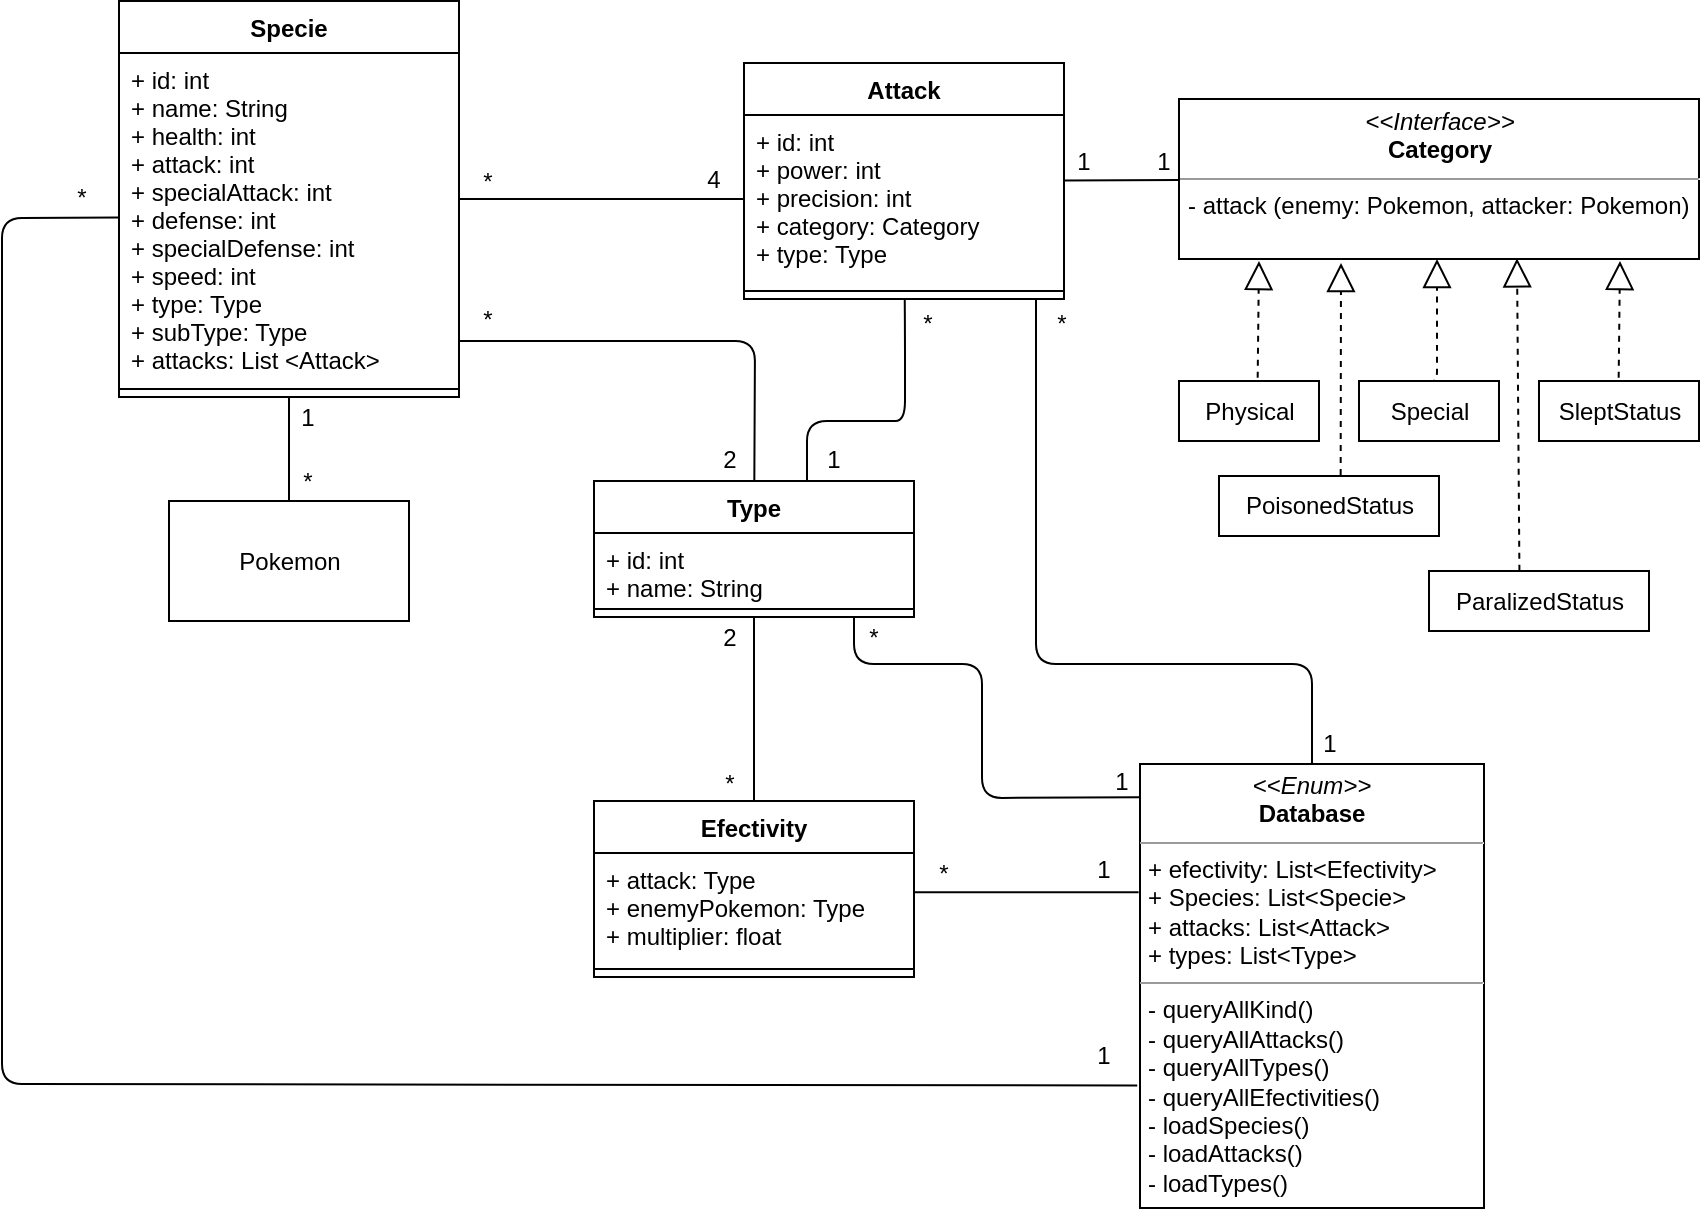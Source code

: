 <mxfile version="10.6.7" type="google"><diagram id="HZjdnhODfuTNEjDVAuMd" name="Page-1"><mxGraphModel dx="799" dy="531" grid="1" gridSize="10" guides="1" tooltips="1" connect="1" arrows="1" fold="1" page="1" pageScale="1" pageWidth="1169" pageHeight="827" background="none" math="0" shadow="0"><root><mxCell id="0"/><mxCell id="1" parent="0"/><mxCell id="E0y0LK3Rk-fYf2qM-ZS4-1" value="Specie" style="swimlane;fontStyle=1;align=center;verticalAlign=top;childLayout=stackLayout;horizontal=1;startSize=26;horizontalStack=0;resizeParent=1;resizeParentMax=0;resizeLast=0;collapsible=1;marginBottom=0;" vertex="1" parent="1"><mxGeometry x="188.5" y="98.5" width="170" height="198" as="geometry"/></mxCell><mxCell id="E0y0LK3Rk-fYf2qM-ZS4-2" value="+ id: int&#10;+ name: String&#10;+ health: int&#10;+ attack: int&#10;+ specialAttack: int&#10;+ defense: int&#10;+ specialDefense: int&#10;+ speed: int&#10;+ type: Type&#10;+ subType: Type&#10;+ attacks: List &lt;Attack&gt;&#10;" style="text;strokeColor=none;fillColor=none;align=left;verticalAlign=top;spacingLeft=4;spacingRight=4;overflow=hidden;rotatable=0;points=[[0,0.5],[1,0.5]];portConstraint=eastwest;" vertex="1" parent="E0y0LK3Rk-fYf2qM-ZS4-1"><mxGeometry y="26" width="170" height="164" as="geometry"/></mxCell><mxCell id="E0y0LK3Rk-fYf2qM-ZS4-3" value="" style="line;strokeWidth=1;fillColor=none;align=left;verticalAlign=middle;spacingTop=-1;spacingLeft=3;spacingRight=3;rotatable=0;labelPosition=right;points=[];portConstraint=eastwest;" vertex="1" parent="E0y0LK3Rk-fYf2qM-ZS4-1"><mxGeometry y="190" width="170" height="8" as="geometry"/></mxCell><mxCell id="E0y0LK3Rk-fYf2qM-ZS4-5" value="Pokemon" style="rounded=0;whiteSpace=wrap;html=1;" vertex="1" parent="1"><mxGeometry x="213.5" y="348.5" width="120" height="60" as="geometry"/></mxCell><mxCell id="E0y0LK3Rk-fYf2qM-ZS4-6" value="Attack" style="swimlane;fontStyle=1;align=center;verticalAlign=top;childLayout=stackLayout;horizontal=1;startSize=26;horizontalStack=0;resizeParent=1;resizeParentMax=0;resizeLast=0;collapsible=1;marginBottom=0;" vertex="1" parent="1"><mxGeometry x="501" y="129.5" width="160" height="118" as="geometry"/></mxCell><mxCell id="E0y0LK3Rk-fYf2qM-ZS4-7" value="+ id: int&#10;+ power: int&#10;+ precision: int&#10;+ category: Category&#10;+ type: Type&#10;" style="text;strokeColor=none;fillColor=none;align=left;verticalAlign=top;spacingLeft=4;spacingRight=4;overflow=hidden;rotatable=0;points=[[0,0.5],[1,0.5]];portConstraint=eastwest;" vertex="1" parent="E0y0LK3Rk-fYf2qM-ZS4-6"><mxGeometry y="26" width="160" height="84" as="geometry"/></mxCell><mxCell id="E0y0LK3Rk-fYf2qM-ZS4-8" value="" style="line;strokeWidth=1;fillColor=none;align=left;verticalAlign=middle;spacingTop=-1;spacingLeft=3;spacingRight=3;rotatable=0;labelPosition=right;points=[];portConstraint=eastwest;" vertex="1" parent="E0y0LK3Rk-fYf2qM-ZS4-6"><mxGeometry y="110" width="160" height="8" as="geometry"/></mxCell><mxCell id="E0y0LK3Rk-fYf2qM-ZS4-10" value="Type" style="swimlane;fontStyle=1;align=center;verticalAlign=top;childLayout=stackLayout;horizontal=1;startSize=26;horizontalStack=0;resizeParent=1;resizeParentMax=0;resizeLast=0;collapsible=1;marginBottom=0;" vertex="1" parent="1"><mxGeometry x="426" y="338.5" width="160" height="68" as="geometry"/></mxCell><mxCell id="E0y0LK3Rk-fYf2qM-ZS4-11" value="+ id: int&#10;+ name: String&#10;" style="text;strokeColor=none;fillColor=none;align=left;verticalAlign=top;spacingLeft=4;spacingRight=4;overflow=hidden;rotatable=0;points=[[0,0.5],[1,0.5]];portConstraint=eastwest;" vertex="1" parent="E0y0LK3Rk-fYf2qM-ZS4-10"><mxGeometry y="26" width="160" height="34" as="geometry"/></mxCell><mxCell id="E0y0LK3Rk-fYf2qM-ZS4-12" value="" style="line;strokeWidth=1;fillColor=none;align=left;verticalAlign=middle;spacingTop=-1;spacingLeft=3;spacingRight=3;rotatable=0;labelPosition=right;points=[];portConstraint=eastwest;" vertex="1" parent="E0y0LK3Rk-fYf2qM-ZS4-10"><mxGeometry y="60" width="160" height="8" as="geometry"/></mxCell><mxCell id="E0y0LK3Rk-fYf2qM-ZS4-14" value="Efectivity" style="swimlane;fontStyle=1;align=center;verticalAlign=top;childLayout=stackLayout;horizontal=1;startSize=26;horizontalStack=0;resizeParent=1;resizeParentMax=0;resizeLast=0;collapsible=1;marginBottom=0;" vertex="1" parent="1"><mxGeometry x="426" y="498.5" width="160" height="88" as="geometry"/></mxCell><mxCell id="E0y0LK3Rk-fYf2qM-ZS4-15" value="+ attack: Type&#10;+ enemyPokemon: Type&#10;+ multiplier: float&#10;" style="text;strokeColor=none;fillColor=none;align=left;verticalAlign=top;spacingLeft=4;spacingRight=4;overflow=hidden;rotatable=0;points=[[0,0.5],[1,0.5]];portConstraint=eastwest;" vertex="1" parent="E0y0LK3Rk-fYf2qM-ZS4-14"><mxGeometry y="26" width="160" height="54" as="geometry"/></mxCell><mxCell id="E0y0LK3Rk-fYf2qM-ZS4-16" value="" style="line;strokeWidth=1;fillColor=none;align=left;verticalAlign=middle;spacingTop=-1;spacingLeft=3;spacingRight=3;rotatable=0;labelPosition=right;points=[];portConstraint=eastwest;" vertex="1" parent="E0y0LK3Rk-fYf2qM-ZS4-14"><mxGeometry y="80" width="160" height="8" as="geometry"/></mxCell><mxCell id="E0y0LK3Rk-fYf2qM-ZS4-18" value="&lt;p style=&quot;margin: 0px ; margin-top: 4px ; text-align: center&quot;&gt;&lt;i&gt;&amp;lt;&amp;lt;Interface&amp;gt;&amp;gt;&lt;/i&gt;&lt;br&gt;&lt;b&gt;Category&lt;/b&gt;&lt;/p&gt;&lt;hr size=&quot;1&quot;&gt;&lt;p style=&quot;margin: 0px ; margin-left: 4px&quot;&gt;- attack (enemy: Pokemon, attacker: Pokemon)&lt;/p&gt;" style="verticalAlign=top;align=left;overflow=fill;fontSize=12;fontFamily=Helvetica;html=1;" vertex="1" parent="1"><mxGeometry x="718.5" y="147.5" width="260" height="80" as="geometry"/></mxCell><mxCell id="E0y0LK3Rk-fYf2qM-ZS4-19" value="Physical" style="rounded=0;whiteSpace=wrap;html=1;" vertex="1" parent="1"><mxGeometry x="718.5" y="288.5" width="70" height="30" as="geometry"/></mxCell><mxCell id="E0y0LK3Rk-fYf2qM-ZS4-20" value="Special" style="rounded=0;whiteSpace=wrap;html=1;" vertex="1" parent="1"><mxGeometry x="808.5" y="288.5" width="70" height="30" as="geometry"/></mxCell><mxCell id="E0y0LK3Rk-fYf2qM-ZS4-21" value="SleptStatus" style="rounded=0;whiteSpace=wrap;html=1;" vertex="1" parent="1"><mxGeometry x="898.5" y="288.5" width="80" height="30" as="geometry"/></mxCell><mxCell id="E0y0LK3Rk-fYf2qM-ZS4-22" value="PoisonedStatus" style="rounded=0;whiteSpace=wrap;html=1;" vertex="1" parent="1"><mxGeometry x="738.5" y="336" width="110" height="30" as="geometry"/></mxCell><mxCell id="E0y0LK3Rk-fYf2qM-ZS4-23" value="ParalizedStatus" style="rounded=0;whiteSpace=wrap;html=1;" vertex="1" parent="1"><mxGeometry x="843.5" y="383.5" width="110" height="30" as="geometry"/></mxCell><mxCell id="E0y0LK3Rk-fYf2qM-ZS4-24" value="&lt;p style=&quot;margin: 0px ; margin-top: 4px ; text-align: center&quot;&gt;&lt;i&gt;&amp;lt;&amp;lt;Enum&amp;gt;&amp;gt;&lt;/i&gt;&lt;br&gt;&lt;b&gt;Database&lt;/b&gt;&lt;/p&gt;&lt;hr size=&quot;1&quot;&gt;&lt;p style=&quot;margin: 0px ; margin-left: 4px&quot;&gt;+ efectivity: List&amp;lt;Efectivity&amp;gt;&lt;/p&gt;&lt;p style=&quot;margin: 0px ; margin-left: 4px&quot;&gt;+ Species: List&amp;lt;Specie&amp;gt;&lt;/p&gt;&lt;p style=&quot;margin: 0px ; margin-left: 4px&quot;&gt;+ attacks: List&amp;lt;Attack&amp;gt;&lt;/p&gt;&lt;p style=&quot;margin: 0px ; margin-left: 4px&quot;&gt;+ types: List&amp;lt;Type&amp;gt;&lt;/p&gt;&lt;hr size=&quot;1&quot;&gt;&lt;p style=&quot;margin: 0px ; margin-left: 4px&quot;&gt;- queryAllKind()&lt;/p&gt;&lt;p style=&quot;margin: 0px ; margin-left: 4px&quot;&gt;- queryAllAttacks()&lt;/p&gt;&lt;p style=&quot;margin: 0px ; margin-left: 4px&quot;&gt;- queryAllTypes()&lt;/p&gt;&lt;p style=&quot;margin: 0px ; margin-left: 4px&quot;&gt;- queryAllEfectivities()&lt;/p&gt;&lt;p style=&quot;margin: 0px ; margin-left: 4px&quot;&gt;- loadSpecies()&lt;/p&gt;&lt;p style=&quot;margin: 0px ; margin-left: 4px&quot;&gt;- loadAttacks()&lt;/p&gt;&lt;p style=&quot;margin: 0px ; margin-left: 4px&quot;&gt;- loadTypes()&lt;/p&gt;" style="verticalAlign=top;align=left;overflow=fill;fontSize=12;fontFamily=Helvetica;html=1;" vertex="1" parent="1"><mxGeometry x="699" y="480" width="172" height="222" as="geometry"/></mxCell><mxCell id="E0y0LK3Rk-fYf2qM-ZS4-28" value="" style="endArrow=none;html=1;exitX=0.5;exitY=0;exitDx=0;exitDy=0;entryX=0.5;entryY=1;entryDx=0;entryDy=0;" edge="1" parent="1" source="E0y0LK3Rk-fYf2qM-ZS4-5" target="E0y0LK3Rk-fYf2qM-ZS4-1"><mxGeometry width="50" height="50" relative="1" as="geometry"><mxPoint x="262.5" y="346.5" as="sourcePoint"/><mxPoint x="252.5" y="318.5" as="targetPoint"/></mxGeometry></mxCell><mxCell id="E0y0LK3Rk-fYf2qM-ZS4-29" value="1" style="text;html=1;strokeColor=none;fillColor=none;align=center;verticalAlign=middle;whiteSpace=wrap;rounded=0;" vertex="1" parent="1"><mxGeometry x="262.5" y="296.5" width="40" height="20" as="geometry"/></mxCell><mxCell id="E0y0LK3Rk-fYf2qM-ZS4-30" value="*" style="text;html=1;strokeColor=none;fillColor=none;align=center;verticalAlign=middle;whiteSpace=wrap;rounded=0;" vertex="1" parent="1"><mxGeometry x="262.5" y="328.5" width="40" height="20" as="geometry"/></mxCell><mxCell id="E0y0LK3Rk-fYf2qM-ZS4-31" value="" style="endArrow=none;html=1;entryX=0;entryY=0.5;entryDx=0;entryDy=0;" edge="1" parent="1" source="E0y0LK3Rk-fYf2qM-ZS4-1" target="E0y0LK3Rk-fYf2qM-ZS4-7"><mxGeometry width="50" height="50" relative="1" as="geometry"><mxPoint x="457" y="223.5" as="sourcePoint"/><mxPoint x="457" y="171.5" as="targetPoint"/></mxGeometry></mxCell><mxCell id="E0y0LK3Rk-fYf2qM-ZS4-32" value="4" style="text;html=1;strokeColor=none;fillColor=none;align=center;verticalAlign=middle;whiteSpace=wrap;rounded=0;" vertex="1" parent="1"><mxGeometry x="466" y="177.5" width="40" height="20" as="geometry"/></mxCell><mxCell id="E0y0LK3Rk-fYf2qM-ZS4-33" value="*" style="text;html=1;strokeColor=none;fillColor=none;align=center;verticalAlign=middle;whiteSpace=wrap;rounded=0;" vertex="1" parent="1"><mxGeometry x="352.5" y="178.5" width="40" height="20" as="geometry"/></mxCell><mxCell id="E0y0LK3Rk-fYf2qM-ZS4-34" value="" style="endArrow=none;html=1;" edge="1" parent="1" source="E0y0LK3Rk-fYf2qM-ZS4-10" target="E0y0LK3Rk-fYf2qM-ZS4-1"><mxGeometry width="50" height="50" relative="1" as="geometry"><mxPoint x="192.5" y="938.5" as="sourcePoint"/><mxPoint x="242.5" y="888.5" as="targetPoint"/><Array as="points"><mxPoint x="506.5" y="268.5"/><mxPoint x="432.5" y="268.5"/><mxPoint x="392.5" y="268.5"/><mxPoint x="358.5" y="268.5"/></Array></mxGeometry></mxCell><mxCell id="E0y0LK3Rk-fYf2qM-ZS4-35" value="*" style="text;html=1;strokeColor=none;fillColor=none;align=center;verticalAlign=middle;whiteSpace=wrap;rounded=0;" vertex="1" parent="1"><mxGeometry x="352.5" y="247.5" width="40" height="20" as="geometry"/></mxCell><mxCell id="E0y0LK3Rk-fYf2qM-ZS4-36" value="2" style="text;html=1;strokeColor=none;fillColor=none;align=center;verticalAlign=middle;whiteSpace=wrap;rounded=0;" vertex="1" parent="1"><mxGeometry x="474" y="317.5" width="40" height="20" as="geometry"/></mxCell><mxCell id="E0y0LK3Rk-fYf2qM-ZS4-37" value="" style="endArrow=none;html=1;" edge="1" parent="1" source="E0y0LK3Rk-fYf2qM-ZS4-10" target="E0y0LK3Rk-fYf2qM-ZS4-6"><mxGeometry width="50" height="50" relative="1" as="geometry"><mxPoint x="192.5" y="938.5" as="sourcePoint"/><mxPoint x="242.5" y="888.5" as="targetPoint"/><Array as="points"><mxPoint x="532.5" y="338.5"/><mxPoint x="532.5" y="308.5"/><mxPoint x="562.5" y="308.5"/><mxPoint x="581.5" y="308.5"/><mxPoint x="581.5" y="288.5"/><mxPoint x="581.5" y="268.5"/></Array></mxGeometry></mxCell><mxCell id="E0y0LK3Rk-fYf2qM-ZS4-38" value="*" style="text;html=1;strokeColor=none;fillColor=none;align=center;verticalAlign=middle;whiteSpace=wrap;rounded=0;" vertex="1" parent="1"><mxGeometry x="573" y="249.5" width="40" height="20" as="geometry"/></mxCell><mxCell id="E0y0LK3Rk-fYf2qM-ZS4-39" value="1" style="text;html=1;strokeColor=none;fillColor=none;align=center;verticalAlign=middle;whiteSpace=wrap;rounded=0;" vertex="1" parent="1"><mxGeometry x="525.5" y="317.5" width="40" height="20" as="geometry"/></mxCell><mxCell id="E0y0LK3Rk-fYf2qM-ZS4-40" value="" style="endArrow=none;html=1;" edge="1" parent="1" source="E0y0LK3Rk-fYf2qM-ZS4-6" target="E0y0LK3Rk-fYf2qM-ZS4-18"><mxGeometry width="50" height="50" relative="1" as="geometry"><mxPoint x="188.5" y="938.5" as="sourcePoint"/><mxPoint x="238.5" y="888.5" as="targetPoint"/></mxGeometry></mxCell><mxCell id="E0y0LK3Rk-fYf2qM-ZS4-43" value="" style="endArrow=block;dashed=1;endFill=0;endSize=12;html=1;exitX=0.5;exitY=0;exitDx=0;exitDy=0;" edge="1" parent="1" source="E0y0LK3Rk-fYf2qM-ZS4-20"><mxGeometry width="160" relative="1" as="geometry"><mxPoint x="188.5" y="888.5" as="sourcePoint"/><mxPoint x="847.5" y="227.5" as="targetPoint"/><Array as="points"><mxPoint x="847.5" y="288.5"/><mxPoint x="847.5" y="278.5"/><mxPoint x="847.5" y="248.5"/></Array></mxGeometry></mxCell><mxCell id="E0y0LK3Rk-fYf2qM-ZS4-47" value="" style="endArrow=block;dashed=1;endFill=0;endSize=12;html=1;exitX=0.411;exitY=-0.003;exitDx=0;exitDy=0;exitPerimeter=0;entryX=0.65;entryY=0.996;entryDx=0;entryDy=0;entryPerimeter=0;" edge="1" parent="1" source="E0y0LK3Rk-fYf2qM-ZS4-23" target="E0y0LK3Rk-fYf2qM-ZS4-18"><mxGeometry width="160" relative="1" as="geometry"><mxPoint x="813.5" y="350.5" as="sourcePoint"/><mxPoint x="973.5" y="350.5" as="targetPoint"/></mxGeometry></mxCell><mxCell id="E0y0LK3Rk-fYf2qM-ZS4-48" value="" style="endArrow=block;dashed=1;endFill=0;endSize=12;html=1;exitX=0.553;exitY=-0.016;exitDx=0;exitDy=0;exitPerimeter=0;" edge="1" parent="1" source="E0y0LK3Rk-fYf2qM-ZS4-22"><mxGeometry width="160" relative="1" as="geometry"><mxPoint x="799.5" y="328.5" as="sourcePoint"/><mxPoint x="799.5" y="229.5" as="targetPoint"/></mxGeometry></mxCell><mxCell id="E0y0LK3Rk-fYf2qM-ZS4-49" value="" style="endArrow=block;dashed=1;endFill=0;endSize=12;html=1;exitX=0.562;exitY=-0.056;exitDx=0;exitDy=0;exitPerimeter=0;" edge="1" parent="1" source="E0y0LK3Rk-fYf2qM-ZS4-19"><mxGeometry width="160" relative="1" as="geometry"><mxPoint x="809.167" y="345.5" as="sourcePoint"/><mxPoint x="758.5" y="228.5" as="targetPoint"/></mxGeometry></mxCell><mxCell id="E0y0LK3Rk-fYf2qM-ZS4-50" value="" style="endArrow=block;dashed=1;endFill=0;endSize=12;html=1;exitX=0.562;exitY=-0.056;exitDx=0;exitDy=0;exitPerimeter=0;" edge="1" parent="1"><mxGeometry width="160" relative="1" as="geometry"><mxPoint x="938.333" y="286.833" as="sourcePoint"/><mxPoint x="939" y="228.5" as="targetPoint"/></mxGeometry></mxCell><mxCell id="E0y0LK3Rk-fYf2qM-ZS4-51" value="" style="endArrow=none;html=1;entryX=0.5;entryY=1;entryDx=0;entryDy=0;exitX=0.5;exitY=0;exitDx=0;exitDy=0;" edge="1" parent="1" source="E0y0LK3Rk-fYf2qM-ZS4-14" target="E0y0LK3Rk-fYf2qM-ZS4-10"><mxGeometry width="50" height="50" relative="1" as="geometry"><mxPoint x="191" y="768.5" as="sourcePoint"/><mxPoint x="241" y="718.5" as="targetPoint"/></mxGeometry></mxCell><mxCell id="E0y0LK3Rk-fYf2qM-ZS4-52" value="1" style="text;html=1;strokeColor=none;fillColor=none;align=center;verticalAlign=middle;whiteSpace=wrap;rounded=0;" vertex="1" parent="1"><mxGeometry x="691" y="168.5" width="40" height="20" as="geometry"/></mxCell><mxCell id="E0y0LK3Rk-fYf2qM-ZS4-53" value="1" style="text;html=1;strokeColor=none;fillColor=none;align=center;verticalAlign=middle;whiteSpace=wrap;rounded=0;" vertex="1" parent="1"><mxGeometry x="651" y="168.5" width="40" height="20" as="geometry"/></mxCell><mxCell id="E0y0LK3Rk-fYf2qM-ZS4-54" value="" style="endArrow=none;html=1;exitX=0.5;exitY=0;exitDx=0;exitDy=0;" edge="1" parent="1" source="E0y0LK3Rk-fYf2qM-ZS4-24"><mxGeometry width="50" height="50" relative="1" as="geometry"><mxPoint x="190" y="770" as="sourcePoint"/><mxPoint x="647" y="248" as="targetPoint"/><Array as="points"><mxPoint x="785" y="430"/><mxPoint x="700" y="430"/><mxPoint x="647" y="430"/><mxPoint x="647" y="380"/><mxPoint x="647" y="330"/></Array></mxGeometry></mxCell><mxCell id="E0y0LK3Rk-fYf2qM-ZS4-55" value="*" style="text;html=1;strokeColor=none;fillColor=none;align=center;verticalAlign=middle;whiteSpace=wrap;rounded=0;" vertex="1" parent="1"><mxGeometry x="640" y="250" width="40" height="20" as="geometry"/></mxCell><mxCell id="E0y0LK3Rk-fYf2qM-ZS4-56" value="1" style="text;html=1;strokeColor=none;fillColor=none;align=center;verticalAlign=middle;whiteSpace=wrap;rounded=0;" vertex="1" parent="1"><mxGeometry x="773.5" y="460" width="40" height="20" as="geometry"/></mxCell><mxCell id="E0y0LK3Rk-fYf2qM-ZS4-57" value="" style="endArrow=none;html=1;entryX=0.25;entryY=0;entryDx=0;entryDy=0;exitX=-0.001;exitY=0.075;exitDx=0;exitDy=0;exitPerimeter=0;" edge="1" parent="1" source="E0y0LK3Rk-fYf2qM-ZS4-24" target="E0y0LK3Rk-fYf2qM-ZS4-59"><mxGeometry width="50" height="50" relative="1" as="geometry"><mxPoint x="420" y="770" as="sourcePoint"/><mxPoint x="470" y="720" as="targetPoint"/><Array as="points"><mxPoint x="620" y="497"/><mxPoint x="620" y="430"/><mxPoint x="556" y="430"/></Array></mxGeometry></mxCell><mxCell id="E0y0LK3Rk-fYf2qM-ZS4-58" value="1" style="text;html=1;strokeColor=none;fillColor=none;align=center;verticalAlign=middle;whiteSpace=wrap;rounded=0;" vertex="1" parent="1"><mxGeometry x="670" y="478.5" width="40" height="20" as="geometry"/></mxCell><mxCell id="E0y0LK3Rk-fYf2qM-ZS4-59" value="*" style="text;html=1;strokeColor=none;fillColor=none;align=center;verticalAlign=middle;whiteSpace=wrap;rounded=0;" vertex="1" parent="1"><mxGeometry x="546" y="406.5" width="40" height="20" as="geometry"/></mxCell><mxCell id="E0y0LK3Rk-fYf2qM-ZS4-60" value="2" style="text;html=1;strokeColor=none;fillColor=none;align=center;verticalAlign=middle;whiteSpace=wrap;rounded=0;" vertex="1" parent="1"><mxGeometry x="474" y="406.5" width="40" height="20" as="geometry"/></mxCell><mxCell id="E0y0LK3Rk-fYf2qM-ZS4-61" value="*" style="text;html=1;strokeColor=none;fillColor=none;align=center;verticalAlign=middle;whiteSpace=wrap;rounded=0;" vertex="1" parent="1"><mxGeometry x="474" y="480" width="40" height="20" as="geometry"/></mxCell><mxCell id="E0y0LK3Rk-fYf2qM-ZS4-62" value="" style="endArrow=none;html=1;exitX=-0.008;exitY=0.724;exitDx=0;exitDy=0;exitPerimeter=0;" edge="1" parent="1" source="E0y0LK3Rk-fYf2qM-ZS4-24" target="E0y0LK3Rk-fYf2qM-ZS4-2"><mxGeometry width="50" height="50" relative="1" as="geometry"><mxPoint x="190" y="770" as="sourcePoint"/><mxPoint x="150" y="260" as="targetPoint"/><Array as="points"><mxPoint x="130" y="640"/><mxPoint x="130" y="490"/><mxPoint x="130" y="207"/></Array></mxGeometry></mxCell><mxCell id="E0y0LK3Rk-fYf2qM-ZS4-63" value="*" style="text;html=1;strokeColor=none;fillColor=none;align=center;verticalAlign=middle;whiteSpace=wrap;rounded=0;" vertex="1" parent="1"><mxGeometry x="150" y="186.5" width="40" height="20" as="geometry"/></mxCell><mxCell id="E0y0LK3Rk-fYf2qM-ZS4-64" value="1" style="text;html=1;strokeColor=none;fillColor=none;align=center;verticalAlign=middle;whiteSpace=wrap;rounded=0;" vertex="1" parent="1"><mxGeometry x="661" y="615.517" width="40" height="20" as="geometry"/></mxCell><mxCell id="E0y0LK3Rk-fYf2qM-ZS4-65" value="" style="endArrow=none;html=1;entryX=-0.004;entryY=0.289;entryDx=0;entryDy=0;entryPerimeter=0;exitX=0.999;exitY=0.364;exitDx=0;exitDy=0;exitPerimeter=0;" edge="1" parent="1" source="E0y0LK3Rk-fYf2qM-ZS4-15" target="E0y0LK3Rk-fYf2qM-ZS4-24"><mxGeometry width="50" height="50" relative="1" as="geometry"><mxPoint x="240" y="770" as="sourcePoint"/><mxPoint x="290" y="720" as="targetPoint"/></mxGeometry></mxCell><mxCell id="E0y0LK3Rk-fYf2qM-ZS4-66" value="1" style="text;html=1;strokeColor=none;fillColor=none;align=center;verticalAlign=middle;whiteSpace=wrap;rounded=0;" vertex="1" parent="1"><mxGeometry x="661" y="522.517" width="40" height="20" as="geometry"/></mxCell><mxCell id="E0y0LK3Rk-fYf2qM-ZS4-67" value="*" style="text;html=1;strokeColor=none;fillColor=none;align=center;verticalAlign=middle;whiteSpace=wrap;rounded=0;" vertex="1" parent="1"><mxGeometry x="581" y="524.517" width="40" height="20" as="geometry"/></mxCell></root></mxGraphModel></diagram></mxfile>